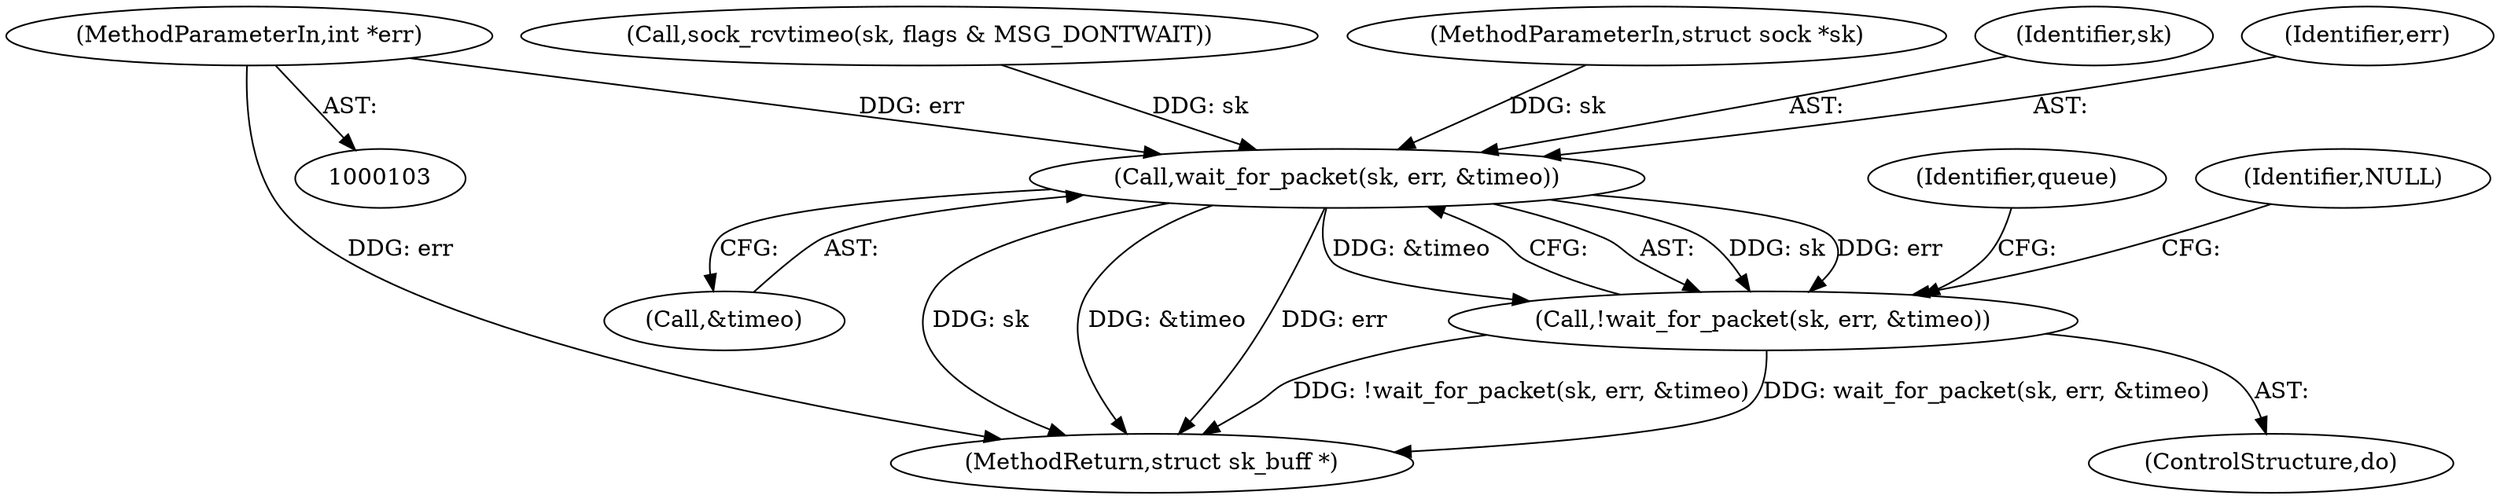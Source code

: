 digraph "0_linux_77c1090f94d1b0b5186fb13a1b71b47b1343f87f@pointer" {
"1000108" [label="(MethodParameterIn,int *err)"];
"1000211" [label="(Call,wait_for_packet(sk, err, &timeo))"];
"1000210" [label="(Call,!wait_for_packet(sk, err, &timeo))"];
"1000108" [label="(MethodParameterIn,int *err)"];
"1000122" [label="(Call,sock_rcvtimeo(sk, flags & MSG_DONTWAIT))"];
"1000214" [label="(Call,&timeo)"];
"1000104" [label="(MethodParameterIn,struct sock *sk)"];
"1000212" [label="(Identifier,sk)"];
"1000127" [label="(ControlStructure,do)"];
"1000132" [label="(Identifier,queue)"];
"1000217" [label="(Identifier,NULL)"];
"1000211" [label="(Call,wait_for_packet(sk, err, &timeo))"];
"1000210" [label="(Call,!wait_for_packet(sk, err, &timeo))"];
"1000225" [label="(MethodReturn,struct sk_buff *)"];
"1000213" [label="(Identifier,err)"];
"1000108" -> "1000103"  [label="AST: "];
"1000108" -> "1000225"  [label="DDG: err"];
"1000108" -> "1000211"  [label="DDG: err"];
"1000211" -> "1000210"  [label="AST: "];
"1000211" -> "1000214"  [label="CFG: "];
"1000212" -> "1000211"  [label="AST: "];
"1000213" -> "1000211"  [label="AST: "];
"1000214" -> "1000211"  [label="AST: "];
"1000210" -> "1000211"  [label="CFG: "];
"1000211" -> "1000225"  [label="DDG: sk"];
"1000211" -> "1000225"  [label="DDG: &timeo"];
"1000211" -> "1000225"  [label="DDG: err"];
"1000211" -> "1000210"  [label="DDG: sk"];
"1000211" -> "1000210"  [label="DDG: err"];
"1000211" -> "1000210"  [label="DDG: &timeo"];
"1000122" -> "1000211"  [label="DDG: sk"];
"1000104" -> "1000211"  [label="DDG: sk"];
"1000210" -> "1000127"  [label="AST: "];
"1000132" -> "1000210"  [label="CFG: "];
"1000217" -> "1000210"  [label="CFG: "];
"1000210" -> "1000225"  [label="DDG: !wait_for_packet(sk, err, &timeo)"];
"1000210" -> "1000225"  [label="DDG: wait_for_packet(sk, err, &timeo)"];
}

